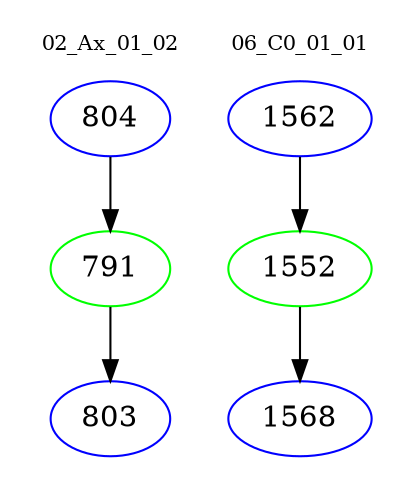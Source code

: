digraph{
subgraph cluster_0 {
color = white
label = "02_Ax_01_02";
fontsize=10;
T0_804 [label="804", color="blue"]
T0_804 -> T0_791 [color="black"]
T0_791 [label="791", color="green"]
T0_791 -> T0_803 [color="black"]
T0_803 [label="803", color="blue"]
}
subgraph cluster_1 {
color = white
label = "06_C0_01_01";
fontsize=10;
T1_1562 [label="1562", color="blue"]
T1_1562 -> T1_1552 [color="black"]
T1_1552 [label="1552", color="green"]
T1_1552 -> T1_1568 [color="black"]
T1_1568 [label="1568", color="blue"]
}
}
